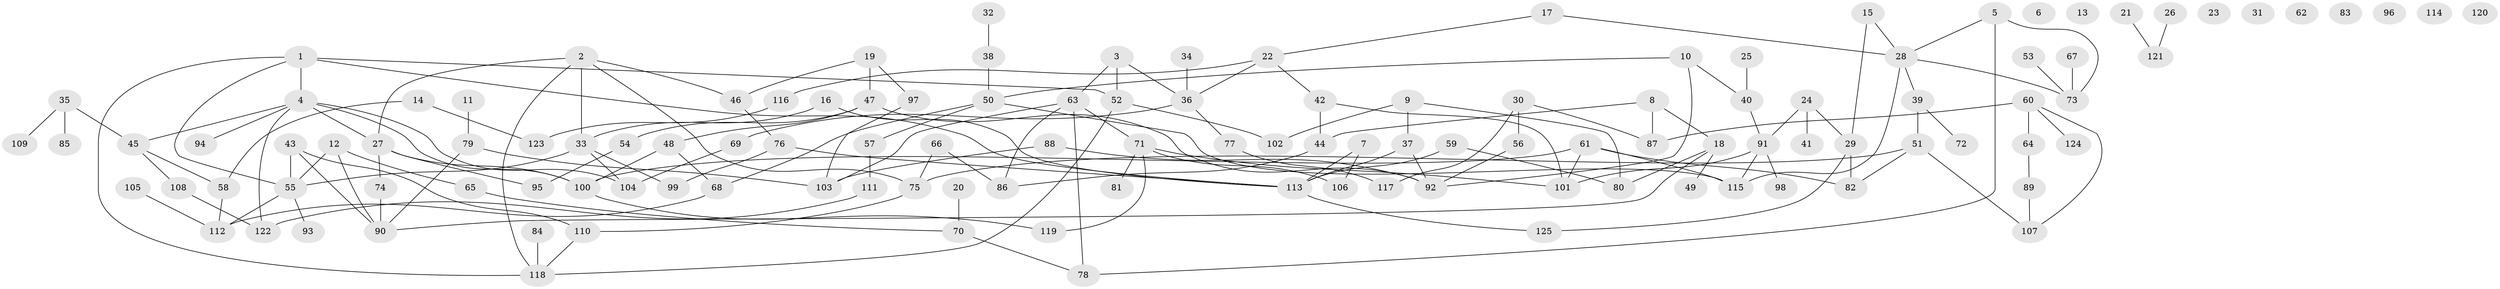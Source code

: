 // Generated by graph-tools (version 1.1) at 2025/38/03/09/25 04:38:46]
// undirected, 125 vertices, 165 edges
graph export_dot {
graph [start="1"]
  node [color=gray90,style=filled];
  1;
  2;
  3;
  4;
  5;
  6;
  7;
  8;
  9;
  10;
  11;
  12;
  13;
  14;
  15;
  16;
  17;
  18;
  19;
  20;
  21;
  22;
  23;
  24;
  25;
  26;
  27;
  28;
  29;
  30;
  31;
  32;
  33;
  34;
  35;
  36;
  37;
  38;
  39;
  40;
  41;
  42;
  43;
  44;
  45;
  46;
  47;
  48;
  49;
  50;
  51;
  52;
  53;
  54;
  55;
  56;
  57;
  58;
  59;
  60;
  61;
  62;
  63;
  64;
  65;
  66;
  67;
  68;
  69;
  70;
  71;
  72;
  73;
  74;
  75;
  76;
  77;
  78;
  79;
  80;
  81;
  82;
  83;
  84;
  85;
  86;
  87;
  88;
  89;
  90;
  91;
  92;
  93;
  94;
  95;
  96;
  97;
  98;
  99;
  100;
  101;
  102;
  103;
  104;
  105;
  106;
  107;
  108;
  109;
  110;
  111;
  112;
  113;
  114;
  115;
  116;
  117;
  118;
  119;
  120;
  121;
  122;
  123;
  124;
  125;
  1 -- 4;
  1 -- 52;
  1 -- 55;
  1 -- 113;
  1 -- 118;
  2 -- 27;
  2 -- 33;
  2 -- 46;
  2 -- 75;
  2 -- 118;
  3 -- 36;
  3 -- 52;
  3 -- 63;
  4 -- 27;
  4 -- 45;
  4 -- 94;
  4 -- 100;
  4 -- 104;
  4 -- 122;
  5 -- 28;
  5 -- 73;
  5 -- 78;
  7 -- 106;
  7 -- 113;
  8 -- 18;
  8 -- 44;
  8 -- 87;
  9 -- 37;
  9 -- 80;
  9 -- 102;
  10 -- 40;
  10 -- 50;
  10 -- 92;
  11 -- 79;
  12 -- 55;
  12 -- 65;
  12 -- 90;
  14 -- 58;
  14 -- 123;
  15 -- 28;
  15 -- 29;
  16 -- 33;
  16 -- 113;
  17 -- 22;
  17 -- 28;
  18 -- 49;
  18 -- 80;
  18 -- 90;
  19 -- 46;
  19 -- 47;
  19 -- 97;
  20 -- 70;
  21 -- 121;
  22 -- 36;
  22 -- 42;
  22 -- 116;
  24 -- 29;
  24 -- 41;
  24 -- 91;
  25 -- 40;
  26 -- 121;
  27 -- 74;
  27 -- 95;
  27 -- 100;
  28 -- 39;
  28 -- 73;
  28 -- 115;
  29 -- 82;
  29 -- 125;
  30 -- 56;
  30 -- 87;
  30 -- 117;
  32 -- 38;
  33 -- 55;
  33 -- 99;
  33 -- 104;
  34 -- 36;
  35 -- 45;
  35 -- 85;
  35 -- 109;
  36 -- 69;
  36 -- 77;
  37 -- 92;
  37 -- 113;
  38 -- 50;
  39 -- 51;
  39 -- 72;
  40 -- 91;
  42 -- 44;
  42 -- 101;
  43 -- 55;
  43 -- 90;
  43 -- 110;
  44 -- 86;
  45 -- 58;
  45 -- 108;
  46 -- 76;
  47 -- 48;
  47 -- 54;
  47 -- 92;
  48 -- 68;
  48 -- 100;
  50 -- 57;
  50 -- 68;
  50 -- 115;
  51 -- 75;
  51 -- 82;
  51 -- 107;
  52 -- 102;
  52 -- 118;
  53 -- 73;
  54 -- 95;
  55 -- 93;
  55 -- 112;
  56 -- 92;
  57 -- 111;
  58 -- 112;
  59 -- 80;
  59 -- 113;
  60 -- 64;
  60 -- 87;
  60 -- 107;
  60 -- 124;
  61 -- 82;
  61 -- 100;
  61 -- 101;
  61 -- 115;
  63 -- 71;
  63 -- 78;
  63 -- 86;
  63 -- 103;
  64 -- 89;
  65 -- 70;
  66 -- 75;
  66 -- 86;
  67 -- 73;
  68 -- 112;
  69 -- 104;
  70 -- 78;
  71 -- 81;
  71 -- 101;
  71 -- 106;
  71 -- 119;
  74 -- 90;
  75 -- 110;
  76 -- 99;
  76 -- 113;
  77 -- 117;
  79 -- 90;
  79 -- 103;
  84 -- 118;
  88 -- 92;
  88 -- 103;
  89 -- 107;
  91 -- 98;
  91 -- 101;
  91 -- 115;
  97 -- 103;
  100 -- 119;
  105 -- 112;
  108 -- 122;
  110 -- 118;
  111 -- 122;
  113 -- 125;
  116 -- 123;
}
